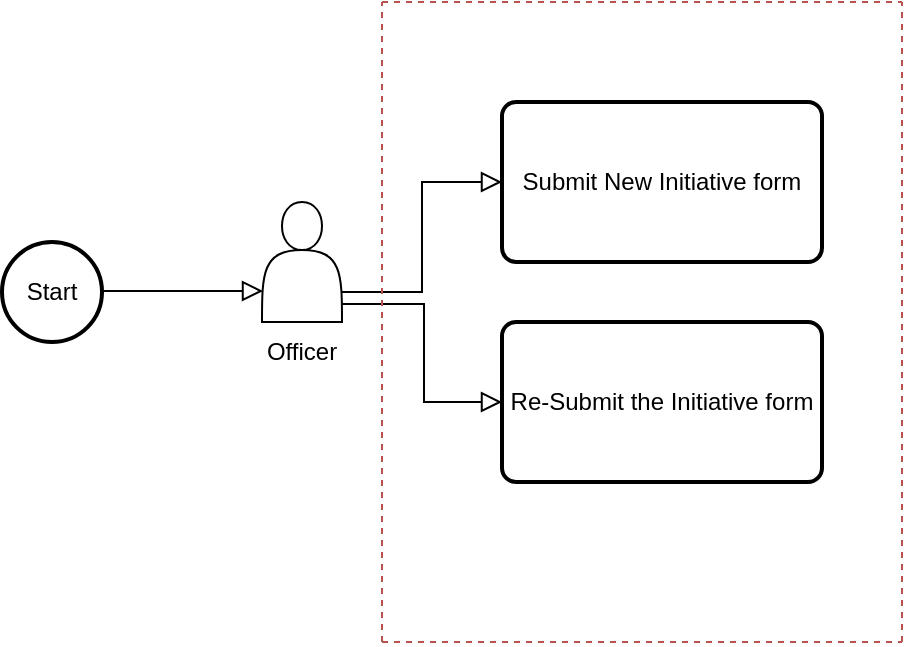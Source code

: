 <mxfile version="24.7.16">
  <diagram id="C5RBs43oDa-KdzZeNtuy" name="Page-1">
    <mxGraphModel dx="1050" dy="565" grid="1" gridSize="10" guides="1" tooltips="1" connect="1" arrows="1" fold="1" page="1" pageScale="1" pageWidth="827" pageHeight="1169" math="0" shadow="0">
      <root>
        <mxCell id="WIyWlLk6GJQsqaUBKTNV-0" />
        <mxCell id="WIyWlLk6GJQsqaUBKTNV-1" parent="WIyWlLk6GJQsqaUBKTNV-0" />
        <mxCell id="3lumVSMZ-ujpwdsF0KcU-0" value="Start" style="strokeWidth=2;html=1;shape=mxgraph.flowchart.start_2;whiteSpace=wrap;" vertex="1" parent="WIyWlLk6GJQsqaUBKTNV-1">
          <mxGeometry x="110" y="160" width="50" height="50" as="geometry" />
        </mxCell>
        <mxCell id="3lumVSMZ-ujpwdsF0KcU-2" value="" style="edgeStyle=orthogonalEdgeStyle;rounded=0;html=1;jettySize=auto;orthogonalLoop=1;fontSize=11;endArrow=block;endFill=0;endSize=8;strokeWidth=1;shadow=0;labelBackgroundColor=none;" edge="1" parent="WIyWlLk6GJQsqaUBKTNV-1">
          <mxGeometry x="-0.006" y="10" relative="1" as="geometry">
            <mxPoint as="offset" />
            <mxPoint x="160" y="184.5" as="sourcePoint" />
            <mxPoint x="240.5" y="184.5" as="targetPoint" />
          </mxGeometry>
        </mxCell>
        <mxCell id="3lumVSMZ-ujpwdsF0KcU-3" value="" style="shape=actor;whiteSpace=wrap;html=1;" vertex="1" parent="WIyWlLk6GJQsqaUBKTNV-1">
          <mxGeometry x="240" y="140" width="40" height="60" as="geometry" />
        </mxCell>
        <mxCell id="3lumVSMZ-ujpwdsF0KcU-4" value="Officer" style="text;html=1;align=center;verticalAlign=middle;whiteSpace=wrap;rounded=0;" vertex="1" parent="WIyWlLk6GJQsqaUBKTNV-1">
          <mxGeometry x="230" y="200" width="60" height="30" as="geometry" />
        </mxCell>
        <mxCell id="3lumVSMZ-ujpwdsF0KcU-5" value="Submit New Initiative form" style="rounded=1;whiteSpace=wrap;html=1;absoluteArcSize=1;arcSize=14;strokeWidth=2;" vertex="1" parent="WIyWlLk6GJQsqaUBKTNV-1">
          <mxGeometry x="360" y="90" width="160" height="80" as="geometry" />
        </mxCell>
        <mxCell id="3lumVSMZ-ujpwdsF0KcU-6" value="" style="edgeStyle=orthogonalEdgeStyle;rounded=0;html=1;jettySize=auto;orthogonalLoop=1;fontSize=11;endArrow=block;endFill=0;endSize=8;strokeWidth=1;shadow=0;labelBackgroundColor=none;entryX=0;entryY=0.5;entryDx=0;entryDy=0;exitX=1;exitY=0.75;exitDx=0;exitDy=0;" edge="1" parent="WIyWlLk6GJQsqaUBKTNV-1" source="3lumVSMZ-ujpwdsF0KcU-3" target="3lumVSMZ-ujpwdsF0KcU-5">
          <mxGeometry x="-0.006" y="10" relative="1" as="geometry">
            <mxPoint as="offset" />
            <mxPoint x="279.5" y="169.5" as="sourcePoint" />
            <mxPoint x="320" y="70" as="targetPoint" />
          </mxGeometry>
        </mxCell>
        <mxCell id="3lumVSMZ-ujpwdsF0KcU-12" value="Re-Submit the Initiative form" style="rounded=1;whiteSpace=wrap;html=1;absoluteArcSize=1;arcSize=14;strokeWidth=2;" vertex="1" parent="WIyWlLk6GJQsqaUBKTNV-1">
          <mxGeometry x="360" y="200" width="160" height="80" as="geometry" />
        </mxCell>
        <mxCell id="3lumVSMZ-ujpwdsF0KcU-13" value="" style="edgeStyle=orthogonalEdgeStyle;rounded=0;html=1;jettySize=auto;orthogonalLoop=1;fontSize=11;endArrow=block;endFill=0;endSize=8;strokeWidth=1;shadow=0;labelBackgroundColor=none;entryX=0;entryY=0.5;entryDx=0;entryDy=0;" edge="1" parent="WIyWlLk6GJQsqaUBKTNV-1" target="3lumVSMZ-ujpwdsF0KcU-12">
          <mxGeometry x="-0.006" y="10" relative="1" as="geometry">
            <mxPoint as="offset" />
            <mxPoint x="280" y="190" as="sourcePoint" />
            <mxPoint x="350.5" y="290.5" as="targetPoint" />
            <Array as="points">
              <mxPoint x="280" y="191" />
              <mxPoint x="321" y="191" />
              <mxPoint x="321" y="240" />
            </Array>
          </mxGeometry>
        </mxCell>
        <mxCell id="3lumVSMZ-ujpwdsF0KcU-16" value="" style="endArrow=none;dashed=1;html=1;rounded=0;fillColor=#f8cecc;strokeColor=#b85450;" edge="1" parent="WIyWlLk6GJQsqaUBKTNV-1">
          <mxGeometry width="50" height="50" relative="1" as="geometry">
            <mxPoint x="300" y="360" as="sourcePoint" />
            <mxPoint x="300" y="40" as="targetPoint" />
          </mxGeometry>
        </mxCell>
        <mxCell id="3lumVSMZ-ujpwdsF0KcU-17" value="" style="endArrow=none;dashed=1;html=1;rounded=0;fillColor=#f8cecc;strokeColor=#b85450;" edge="1" parent="WIyWlLk6GJQsqaUBKTNV-1">
          <mxGeometry width="50" height="50" relative="1" as="geometry">
            <mxPoint x="560" y="360" as="sourcePoint" />
            <mxPoint x="560" y="40" as="targetPoint" />
            <Array as="points">
              <mxPoint x="560" y="200" />
            </Array>
          </mxGeometry>
        </mxCell>
        <mxCell id="3lumVSMZ-ujpwdsF0KcU-18" value="" style="endArrow=none;dashed=1;html=1;rounded=0;fillColor=#f8cecc;strokeColor=#b85450;" edge="1" parent="WIyWlLk6GJQsqaUBKTNV-1">
          <mxGeometry width="50" height="50" relative="1" as="geometry">
            <mxPoint x="300" y="360" as="sourcePoint" />
            <mxPoint x="560" y="360" as="targetPoint" />
          </mxGeometry>
        </mxCell>
        <mxCell id="3lumVSMZ-ujpwdsF0KcU-19" value="" style="endArrow=none;dashed=1;html=1;rounded=0;fillColor=#f8cecc;strokeColor=#b85450;" edge="1" parent="WIyWlLk6GJQsqaUBKTNV-1">
          <mxGeometry width="50" height="50" relative="1" as="geometry">
            <mxPoint x="300" y="40" as="sourcePoint" />
            <mxPoint x="560" y="40" as="targetPoint" />
          </mxGeometry>
        </mxCell>
      </root>
    </mxGraphModel>
  </diagram>
</mxfile>
